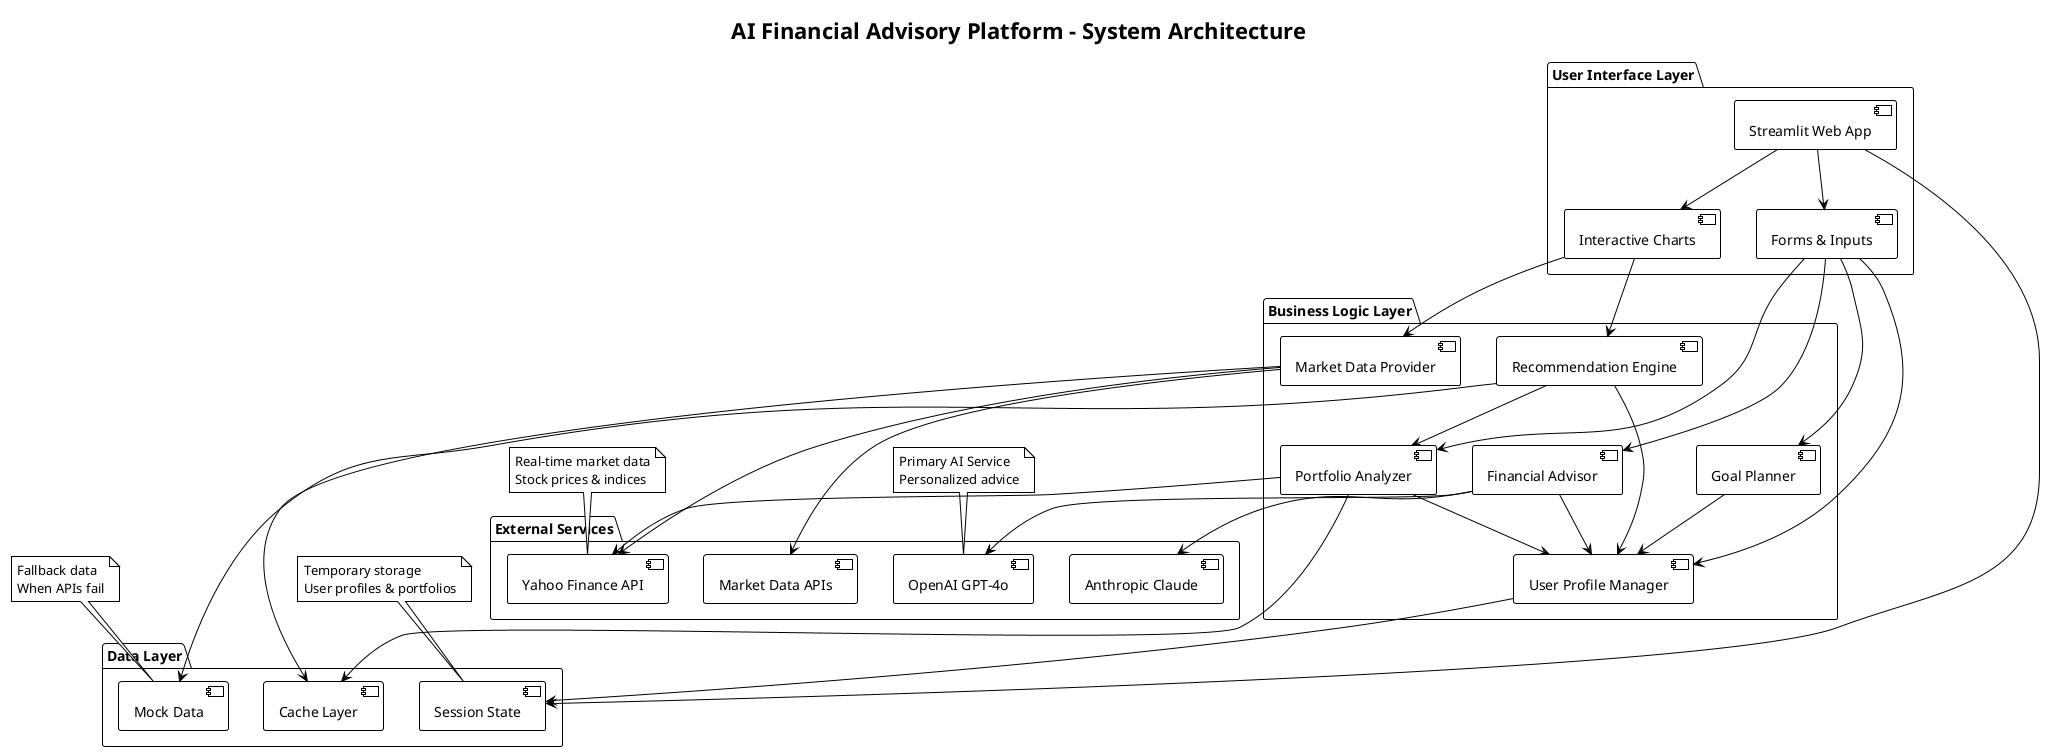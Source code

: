 @startuml System Architecture
!theme plain
title AI Financial Advisory Platform - System Architecture

package "User Interface Layer" {
  [Streamlit Web App] as UI
  [Interactive Charts] as Charts
  [Forms & Inputs] as Forms
}

package "Business Logic Layer" {
  [Financial Advisor] as FA
  [Portfolio Analyzer] as PA
  [Goal Planner] as GP
  [Market Data Provider] as MDP
  [Recommendation Engine] as RE
  [User Profile Manager] as UPM
}

package "Data Layer" {
  [Session State] as SS
  [Mock Data] as MD
  [Cache Layer] as Cache
}

package "External Services" {
  [OpenAI GPT-4o] as OpenAI
  [Anthropic Claude] as Anthropic
  [Yahoo Finance API] as Yahoo
  [Market Data APIs] as APIs
}

' User Interface connections
UI --> Forms
UI --> Charts
UI --> SS

' Business Logic connections
Forms --> UPM
Forms --> FA
Forms --> PA
Forms --> GP

Charts --> MDP
Charts --> RE

' Business Logic to External Services
FA --> OpenAI
FA --> Anthropic
PA --> Yahoo
MDP --> Yahoo
MDP --> APIs

' Data Layer connections
UPM --> SS
PA --> Cache
MDP --> Cache
RE --> MD

' Internal Business Logic connections
FA --> UPM
PA --> UPM
GP --> UPM
RE --> UPM
RE --> PA

note top of OpenAI : Primary AI Service\nPersonalized advice
note top of Yahoo : Real-time market data\nStock prices & indices
note top of SS : Temporary storage\nUser profiles & portfolios
note top of MD : Fallback data\nWhen APIs fail

@enduml